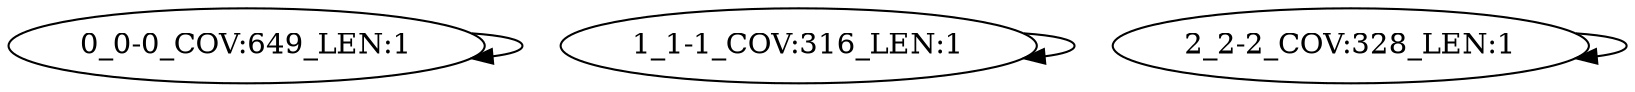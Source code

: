 digraph G {
    "0_0-0_COV:649_LEN:1" -> "0_0-0_COV:649_LEN:1";
    "1_1-1_COV:316_LEN:1" -> "1_1-1_COV:316_LEN:1";
    "2_2-2_COV:328_LEN:1" -> "2_2-2_COV:328_LEN:1";
}
